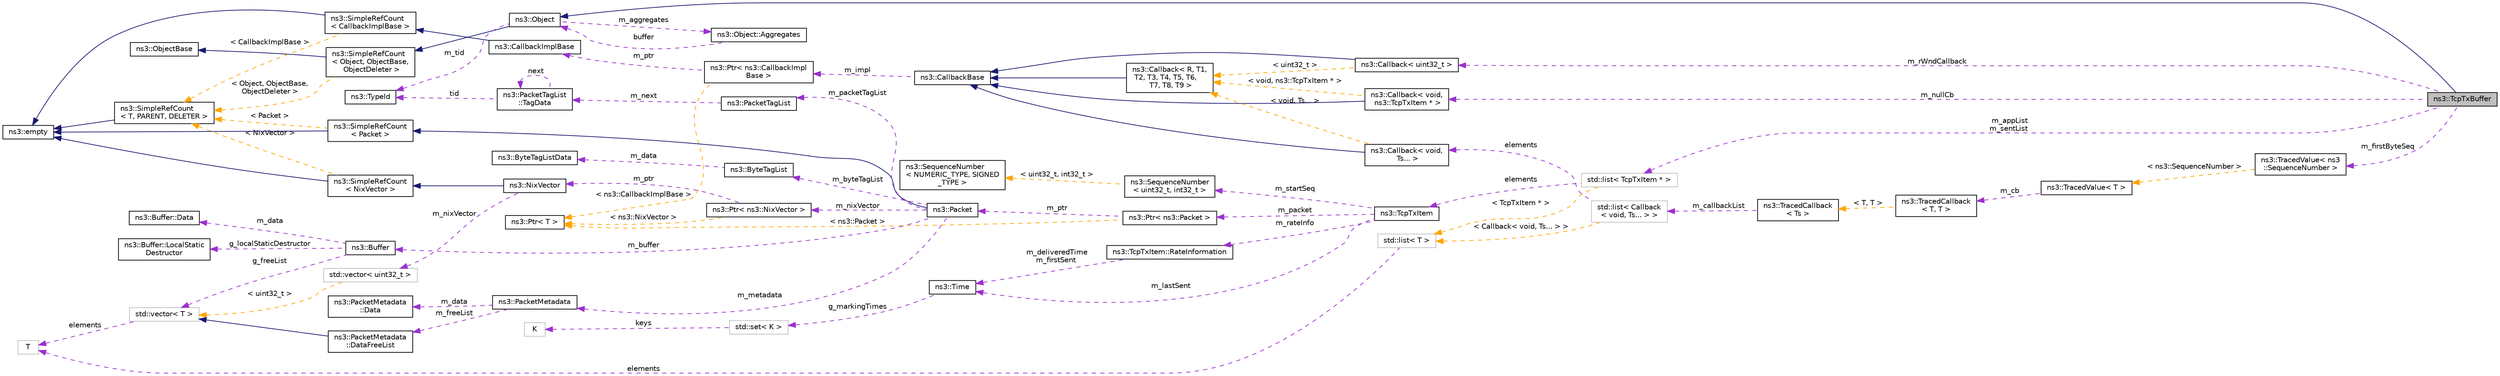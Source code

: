 digraph "ns3::TcpTxBuffer"
{
 // LATEX_PDF_SIZE
  edge [fontname="Helvetica",fontsize="10",labelfontname="Helvetica",labelfontsize="10"];
  node [fontname="Helvetica",fontsize="10",shape=record];
  rankdir="LR";
  Node1 [label="ns3::TcpTxBuffer",height=0.2,width=0.4,color="black", fillcolor="grey75", style="filled", fontcolor="black",tooltip="Tcp sender buffer."];
  Node2 -> Node1 [dir="back",color="midnightblue",fontsize="10",style="solid",fontname="Helvetica"];
  Node2 [label="ns3::Object",height=0.2,width=0.4,color="black", fillcolor="white", style="filled",URL="$classns3_1_1_object.html",tooltip="A base class which provides memory management and object aggregation."];
  Node3 -> Node2 [dir="back",color="midnightblue",fontsize="10",style="solid",fontname="Helvetica"];
  Node3 [label="ns3::SimpleRefCount\l\< Object, ObjectBase,\l ObjectDeleter \>",height=0.2,width=0.4,color="black", fillcolor="white", style="filled",URL="$classns3_1_1_simple_ref_count.html",tooltip=" "];
  Node4 -> Node3 [dir="back",color="midnightblue",fontsize="10",style="solid",fontname="Helvetica"];
  Node4 [label="ns3::ObjectBase",height=0.2,width=0.4,color="black", fillcolor="white", style="filled",URL="$classns3_1_1_object_base.html",tooltip="Anchor the ns-3 type and attribute system."];
  Node5 -> Node3 [dir="back",color="orange",fontsize="10",style="dashed",label=" \< Object, ObjectBase,\l ObjectDeleter \>" ,fontname="Helvetica"];
  Node5 [label="ns3::SimpleRefCount\l\< T, PARENT, DELETER \>",height=0.2,width=0.4,color="black", fillcolor="white", style="filled",URL="$classns3_1_1_simple_ref_count.html",tooltip="A template-based reference counting class."];
  Node6 -> Node5 [dir="back",color="midnightblue",fontsize="10",style="solid",fontname="Helvetica"];
  Node6 [label="ns3::empty",height=0.2,width=0.4,color="black", fillcolor="white", style="filled",URL="$classns3_1_1empty.html",tooltip="make Callback use a separate empty type"];
  Node7 -> Node2 [dir="back",color="darkorchid3",fontsize="10",style="dashed",label=" m_tid" ,fontname="Helvetica"];
  Node7 [label="ns3::TypeId",height=0.2,width=0.4,color="black", fillcolor="white", style="filled",URL="$classns3_1_1_type_id.html",tooltip="a unique identifier for an interface."];
  Node8 -> Node2 [dir="back",color="darkorchid3",fontsize="10",style="dashed",label=" m_aggregates" ,fontname="Helvetica"];
  Node8 [label="ns3::Object::Aggregates",height=0.2,width=0.4,color="black", fillcolor="white", style="filled",URL="$structns3_1_1_object_1_1_aggregates.html",tooltip="The list of Objects aggregated to this one."];
  Node2 -> Node8 [dir="back",color="darkorchid3",fontsize="10",style="dashed",label=" buffer" ,fontname="Helvetica"];
  Node9 -> Node1 [dir="back",color="darkorchid3",fontsize="10",style="dashed",label=" m_firstByteSeq" ,fontname="Helvetica"];
  Node9 [label="ns3::TracedValue\< ns3\l::SequenceNumber \>",height=0.2,width=0.4,color="black", fillcolor="white", style="filled",URL="$classns3_1_1_traced_value.html",tooltip=" "];
  Node10 -> Node9 [dir="back",color="orange",fontsize="10",style="dashed",label=" \< ns3::SequenceNumber \>" ,fontname="Helvetica"];
  Node10 [label="ns3::TracedValue\< T \>",height=0.2,width=0.4,color="black", fillcolor="white", style="filled",URL="$classns3_1_1_traced_value.html",tooltip="Trace classes with value semantics."];
  Node11 -> Node10 [dir="back",color="darkorchid3",fontsize="10",style="dashed",label=" m_cb" ,fontname="Helvetica"];
  Node11 [label="ns3::TracedCallback\l\< T, T \>",height=0.2,width=0.4,color="black", fillcolor="white", style="filled",URL="$classns3_1_1_traced_callback.html",tooltip=" "];
  Node12 -> Node11 [dir="back",color="orange",fontsize="10",style="dashed",label=" \< T, T \>" ,fontname="Helvetica"];
  Node12 [label="ns3::TracedCallback\l\< Ts \>",height=0.2,width=0.4,color="black", fillcolor="white", style="filled",URL="$classns3_1_1_traced_callback.html",tooltip="Forward calls to a chain of Callback."];
  Node13 -> Node12 [dir="back",color="darkorchid3",fontsize="10",style="dashed",label=" m_callbackList" ,fontname="Helvetica"];
  Node13 [label="std::list\< Callback\l\< void, Ts... \> \>",height=0.2,width=0.4,color="grey75", fillcolor="white", style="filled",tooltip=" "];
  Node14 -> Node13 [dir="back",color="darkorchid3",fontsize="10",style="dashed",label=" elements" ,fontname="Helvetica"];
  Node14 [label="ns3::Callback\< void,\l Ts... \>",height=0.2,width=0.4,color="black", fillcolor="white", style="filled",URL="$classns3_1_1_callback.html",tooltip=" "];
  Node15 -> Node14 [dir="back",color="midnightblue",fontsize="10",style="solid",fontname="Helvetica"];
  Node15 [label="ns3::CallbackBase",height=0.2,width=0.4,color="black", fillcolor="white", style="filled",URL="$classns3_1_1_callback_base.html",tooltip="Base class for Callback class."];
  Node16 -> Node15 [dir="back",color="darkorchid3",fontsize="10",style="dashed",label=" m_impl" ,fontname="Helvetica"];
  Node16 [label="ns3::Ptr\< ns3::CallbackImpl\lBase \>",height=0.2,width=0.4,color="black", fillcolor="white", style="filled",URL="$classns3_1_1_ptr.html",tooltip=" "];
  Node17 -> Node16 [dir="back",color="darkorchid3",fontsize="10",style="dashed",label=" m_ptr" ,fontname="Helvetica"];
  Node17 [label="ns3::CallbackImplBase",height=0.2,width=0.4,color="black", fillcolor="white", style="filled",URL="$classns3_1_1_callback_impl_base.html",tooltip="Abstract base class for CallbackImpl Provides reference counting and equality test."];
  Node18 -> Node17 [dir="back",color="midnightblue",fontsize="10",style="solid",fontname="Helvetica"];
  Node18 [label="ns3::SimpleRefCount\l\< CallbackImplBase \>",height=0.2,width=0.4,color="black", fillcolor="white", style="filled",URL="$classns3_1_1_simple_ref_count.html",tooltip=" "];
  Node6 -> Node18 [dir="back",color="midnightblue",fontsize="10",style="solid",fontname="Helvetica"];
  Node5 -> Node18 [dir="back",color="orange",fontsize="10",style="dashed",label=" \< CallbackImplBase \>" ,fontname="Helvetica"];
  Node19 -> Node16 [dir="back",color="orange",fontsize="10",style="dashed",label=" \< ns3::CallbackImplBase \>" ,fontname="Helvetica"];
  Node19 [label="ns3::Ptr\< T \>",height=0.2,width=0.4,color="black", fillcolor="white", style="filled",URL="$classns3_1_1_ptr.html",tooltip="Smart pointer class similar to boost::intrusive_ptr."];
  Node20 -> Node14 [dir="back",color="orange",fontsize="10",style="dashed",label=" \< void, Ts... \>" ,fontname="Helvetica"];
  Node20 [label="ns3::Callback\< R, T1,\l T2, T3, T4, T5, T6,\l T7, T8, T9 \>",height=0.2,width=0.4,color="black", fillcolor="white", style="filled",URL="$classns3_1_1_callback.html",tooltip="Callback template class."];
  Node15 -> Node20 [dir="back",color="midnightblue",fontsize="10",style="solid",fontname="Helvetica"];
  Node21 -> Node13 [dir="back",color="orange",fontsize="10",style="dashed",label=" \< Callback\< void, Ts... \> \>" ,fontname="Helvetica"];
  Node21 [label="std::list\< T \>",height=0.2,width=0.4,color="grey75", fillcolor="white", style="filled",tooltip=" "];
  Node22 -> Node21 [dir="back",color="darkorchid3",fontsize="10",style="dashed",label=" elements" ,fontname="Helvetica"];
  Node22 [label="T",height=0.2,width=0.4,color="grey75", fillcolor="white", style="filled",tooltip=" "];
  Node23 -> Node1 [dir="back",color="darkorchid3",fontsize="10",style="dashed",label=" m_rWndCallback" ,fontname="Helvetica"];
  Node23 [label="ns3::Callback\< uint32_t \>",height=0.2,width=0.4,color="black", fillcolor="white", style="filled",URL="$classns3_1_1_callback.html",tooltip=" "];
  Node15 -> Node23 [dir="back",color="midnightblue",fontsize="10",style="solid",fontname="Helvetica"];
  Node20 -> Node23 [dir="back",color="orange",fontsize="10",style="dashed",label=" \< uint32_t \>" ,fontname="Helvetica"];
  Node24 -> Node1 [dir="back",color="darkorchid3",fontsize="10",style="dashed",label=" m_nullCb" ,fontname="Helvetica"];
  Node24 [label="ns3::Callback\< void,\l ns3::TcpTxItem * \>",height=0.2,width=0.4,color="black", fillcolor="white", style="filled",URL="$classns3_1_1_callback.html",tooltip=" "];
  Node15 -> Node24 [dir="back",color="midnightblue",fontsize="10",style="solid",fontname="Helvetica"];
  Node20 -> Node24 [dir="back",color="orange",fontsize="10",style="dashed",label=" \< void, ns3::TcpTxItem * \>" ,fontname="Helvetica"];
  Node25 -> Node1 [dir="back",color="darkorchid3",fontsize="10",style="dashed",label=" m_appList\nm_sentList" ,fontname="Helvetica"];
  Node25 [label="std::list\< TcpTxItem * \>",height=0.2,width=0.4,color="grey75", fillcolor="white", style="filled",tooltip=" "];
  Node26 -> Node25 [dir="back",color="darkorchid3",fontsize="10",style="dashed",label=" elements" ,fontname="Helvetica"];
  Node26 [label="ns3::TcpTxItem",height=0.2,width=0.4,color="black", fillcolor="white", style="filled",URL="$classns3_1_1_tcp_tx_item.html",tooltip="Item that encloses the application packet and some flags for it."];
  Node27 -> Node26 [dir="back",color="darkorchid3",fontsize="10",style="dashed",label=" m_startSeq" ,fontname="Helvetica"];
  Node27 [label="ns3::SequenceNumber\l\< uint32_t, int32_t \>",height=0.2,width=0.4,color="black", fillcolor="white", style="filled",URL="$classns3_1_1_sequence_number.html",tooltip=" "];
  Node28 -> Node27 [dir="back",color="orange",fontsize="10",style="dashed",label=" \< uint32_t, int32_t \>" ,fontname="Helvetica"];
  Node28 [label="ns3::SequenceNumber\l\< NUMERIC_TYPE, SIGNED\l_TYPE \>",height=0.2,width=0.4,color="black", fillcolor="white", style="filled",URL="$classns3_1_1_sequence_number.html",tooltip="Generic \"sequence number\" class."];
  Node29 -> Node26 [dir="back",color="darkorchid3",fontsize="10",style="dashed",label=" m_lastSent" ,fontname="Helvetica"];
  Node29 [label="ns3::Time",height=0.2,width=0.4,color="black", fillcolor="white", style="filled",URL="$classns3_1_1_time.html",tooltip="Simulation virtual time values and global simulation resolution."];
  Node30 -> Node29 [dir="back",color="darkorchid3",fontsize="10",style="dashed",label=" g_markingTimes" ,fontname="Helvetica"];
  Node30 [label="std::set\< K \>",height=0.2,width=0.4,color="grey75", fillcolor="white", style="filled",tooltip=" "];
  Node31 -> Node30 [dir="back",color="darkorchid3",fontsize="10",style="dashed",label=" keys" ,fontname="Helvetica"];
  Node31 [label="K",height=0.2,width=0.4,color="grey75", fillcolor="white", style="filled",tooltip=" "];
  Node32 -> Node26 [dir="back",color="darkorchid3",fontsize="10",style="dashed",label=" m_packet" ,fontname="Helvetica"];
  Node32 [label="ns3::Ptr\< ns3::Packet \>",height=0.2,width=0.4,color="black", fillcolor="white", style="filled",URL="$classns3_1_1_ptr.html",tooltip=" "];
  Node33 -> Node32 [dir="back",color="darkorchid3",fontsize="10",style="dashed",label=" m_ptr" ,fontname="Helvetica"];
  Node33 [label="ns3::Packet",height=0.2,width=0.4,color="black", fillcolor="white", style="filled",URL="$classns3_1_1_packet.html",tooltip="network packets"];
  Node34 -> Node33 [dir="back",color="midnightblue",fontsize="10",style="solid",fontname="Helvetica"];
  Node34 [label="ns3::SimpleRefCount\l\< Packet \>",height=0.2,width=0.4,color="black", fillcolor="white", style="filled",URL="$classns3_1_1_simple_ref_count.html",tooltip=" "];
  Node6 -> Node34 [dir="back",color="midnightblue",fontsize="10",style="solid",fontname="Helvetica"];
  Node5 -> Node34 [dir="back",color="orange",fontsize="10",style="dashed",label=" \< Packet \>" ,fontname="Helvetica"];
  Node35 -> Node33 [dir="back",color="darkorchid3",fontsize="10",style="dashed",label=" m_nixVector" ,fontname="Helvetica"];
  Node35 [label="ns3::Ptr\< ns3::NixVector \>",height=0.2,width=0.4,color="black", fillcolor="white", style="filled",URL="$classns3_1_1_ptr.html",tooltip=" "];
  Node36 -> Node35 [dir="back",color="darkorchid3",fontsize="10",style="dashed",label=" m_ptr" ,fontname="Helvetica"];
  Node36 [label="ns3::NixVector",height=0.2,width=0.4,color="black", fillcolor="white", style="filled",URL="$classns3_1_1_nix_vector.html",tooltip="Neighbor-index data structure for nix-vector routing."];
  Node37 -> Node36 [dir="back",color="midnightblue",fontsize="10",style="solid",fontname="Helvetica"];
  Node37 [label="ns3::SimpleRefCount\l\< NixVector \>",height=0.2,width=0.4,color="black", fillcolor="white", style="filled",URL="$classns3_1_1_simple_ref_count.html",tooltip=" "];
  Node6 -> Node37 [dir="back",color="midnightblue",fontsize="10",style="solid",fontname="Helvetica"];
  Node5 -> Node37 [dir="back",color="orange",fontsize="10",style="dashed",label=" \< NixVector \>" ,fontname="Helvetica"];
  Node38 -> Node36 [dir="back",color="darkorchid3",fontsize="10",style="dashed",label=" m_nixVector" ,fontname="Helvetica"];
  Node38 [label="std::vector\< uint32_t \>",height=0.2,width=0.4,color="grey75", fillcolor="white", style="filled",tooltip=" "];
  Node39 -> Node38 [dir="back",color="orange",fontsize="10",style="dashed",label=" \< uint32_t \>" ,fontname="Helvetica"];
  Node39 [label="std::vector\< T \>",height=0.2,width=0.4,color="grey75", fillcolor="white", style="filled",tooltip=" "];
  Node22 -> Node39 [dir="back",color="darkorchid3",fontsize="10",style="dashed",label=" elements" ,fontname="Helvetica"];
  Node19 -> Node35 [dir="back",color="orange",fontsize="10",style="dashed",label=" \< ns3::NixVector \>" ,fontname="Helvetica"];
  Node40 -> Node33 [dir="back",color="darkorchid3",fontsize="10",style="dashed",label=" m_metadata" ,fontname="Helvetica"];
  Node40 [label="ns3::PacketMetadata",height=0.2,width=0.4,color="black", fillcolor="white", style="filled",URL="$classns3_1_1_packet_metadata.html",tooltip="Handle packet metadata about packet headers and trailers."];
  Node41 -> Node40 [dir="back",color="darkorchid3",fontsize="10",style="dashed",label=" m_data" ,fontname="Helvetica"];
  Node41 [label="ns3::PacketMetadata\l::Data",height=0.2,width=0.4,color="black", fillcolor="white", style="filled",URL="$structns3_1_1_packet_metadata_1_1_data.html",tooltip="Data structure."];
  Node42 -> Node40 [dir="back",color="darkorchid3",fontsize="10",style="dashed",label=" m_freeList" ,fontname="Helvetica"];
  Node42 [label="ns3::PacketMetadata\l::DataFreeList",height=0.2,width=0.4,color="black", fillcolor="white", style="filled",URL="$classns3_1_1_packet_metadata_1_1_data_free_list.html",tooltip="Class to hold all the metadata."];
  Node39 -> Node42 [dir="back",color="midnightblue",fontsize="10",style="solid",fontname="Helvetica"];
  Node43 -> Node33 [dir="back",color="darkorchid3",fontsize="10",style="dashed",label=" m_byteTagList" ,fontname="Helvetica"];
  Node43 [label="ns3::ByteTagList",height=0.2,width=0.4,color="black", fillcolor="white", style="filled",URL="$classns3_1_1_byte_tag_list.html",tooltip="keep track of the byte tags stored in a packet."];
  Node44 -> Node43 [dir="back",color="darkorchid3",fontsize="10",style="dashed",label=" m_data" ,fontname="Helvetica"];
  Node44 [label="ns3::ByteTagListData",height=0.2,width=0.4,color="black", fillcolor="white", style="filled",URL="$structns3_1_1_byte_tag_list_data.html",tooltip="Internal representation of the byte tags stored in a packet."];
  Node45 -> Node33 [dir="back",color="darkorchid3",fontsize="10",style="dashed",label=" m_packetTagList" ,fontname="Helvetica"];
  Node45 [label="ns3::PacketTagList",height=0.2,width=0.4,color="black", fillcolor="white", style="filled",URL="$classns3_1_1_packet_tag_list.html",tooltip="List of the packet tags stored in a packet."];
  Node46 -> Node45 [dir="back",color="darkorchid3",fontsize="10",style="dashed",label=" m_next" ,fontname="Helvetica"];
  Node46 [label="ns3::PacketTagList\l::TagData",height=0.2,width=0.4,color="black", fillcolor="white", style="filled",URL="$structns3_1_1_packet_tag_list_1_1_tag_data.html",tooltip="Tree node for sharing serialized tags."];
  Node46 -> Node46 [dir="back",color="darkorchid3",fontsize="10",style="dashed",label=" next" ,fontname="Helvetica"];
  Node7 -> Node46 [dir="back",color="darkorchid3",fontsize="10",style="dashed",label=" tid" ,fontname="Helvetica"];
  Node47 -> Node33 [dir="back",color="darkorchid3",fontsize="10",style="dashed",label=" m_buffer" ,fontname="Helvetica"];
  Node47 [label="ns3::Buffer",height=0.2,width=0.4,color="black", fillcolor="white", style="filled",URL="$classns3_1_1_buffer.html",tooltip="automatically resized byte buffer"];
  Node48 -> Node47 [dir="back",color="darkorchid3",fontsize="10",style="dashed",label=" m_data" ,fontname="Helvetica"];
  Node48 [label="ns3::Buffer::Data",height=0.2,width=0.4,color="black", fillcolor="white", style="filled",URL="$structns3_1_1_buffer_1_1_data.html",tooltip="This data structure is variable-sized through its last member whose size is determined at allocation ..."];
  Node49 -> Node47 [dir="back",color="darkorchid3",fontsize="10",style="dashed",label=" g_localStaticDestructor" ,fontname="Helvetica"];
  Node49 [label="ns3::Buffer::LocalStatic\lDestructor",height=0.2,width=0.4,color="black", fillcolor="white", style="filled",URL="$structns3_1_1_buffer_1_1_local_static_destructor.html",tooltip="Local static destructor structure."];
  Node39 -> Node47 [dir="back",color="darkorchid3",fontsize="10",style="dashed",label=" g_freeList" ,fontname="Helvetica"];
  Node19 -> Node32 [dir="back",color="orange",fontsize="10",style="dashed",label=" \< ns3::Packet \>" ,fontname="Helvetica"];
  Node50 -> Node26 [dir="back",color="darkorchid3",fontsize="10",style="dashed",label=" m_rateInfo" ,fontname="Helvetica"];
  Node50 [label="ns3::TcpTxItem::RateInformation",height=0.2,width=0.4,color="black", fillcolor="white", style="filled",URL="$structns3_1_1_tcp_tx_item_1_1_rate_information.html",tooltip="Various rate-related information, can be accessed by TcpRateOps."];
  Node29 -> Node50 [dir="back",color="darkorchid3",fontsize="10",style="dashed",label=" m_deliveredTime\nm_firstSent" ,fontname="Helvetica"];
  Node21 -> Node25 [dir="back",color="orange",fontsize="10",style="dashed",label=" \< TcpTxItem * \>" ,fontname="Helvetica"];
}
